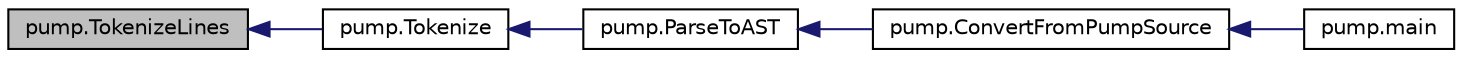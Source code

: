 digraph "pump.TokenizeLines"
{
  edge [fontname="Helvetica",fontsize="10",labelfontname="Helvetica",labelfontsize="10"];
  node [fontname="Helvetica",fontsize="10",shape=record];
  rankdir="LR";
  Node365 [label="pump.TokenizeLines",height=0.2,width=0.4,color="black", fillcolor="grey75", style="filled", fontcolor="black"];
  Node365 -> Node366 [dir="back",color="midnightblue",fontsize="10",style="solid",fontname="Helvetica"];
  Node366 [label="pump.Tokenize",height=0.2,width=0.4,color="black", fillcolor="white", style="filled",URL="$df/d92/namespacepump.html#aa42c23b1c914c0f86a94f2fa32999905"];
  Node366 -> Node367 [dir="back",color="midnightblue",fontsize="10",style="solid",fontname="Helvetica"];
  Node367 [label="pump.ParseToAST",height=0.2,width=0.4,color="black", fillcolor="white", style="filled",URL="$df/d92/namespacepump.html#a56ac10a83a3a875d305c9aae71fc0549"];
  Node367 -> Node368 [dir="back",color="midnightblue",fontsize="10",style="solid",fontname="Helvetica"];
  Node368 [label="pump.ConvertFromPumpSource",height=0.2,width=0.4,color="black", fillcolor="white", style="filled",URL="$df/d92/namespacepump.html#a568fe53d1443489ac15bac4a0f9faf91"];
  Node368 -> Node369 [dir="back",color="midnightblue",fontsize="10",style="solid",fontname="Helvetica"];
  Node369 [label="pump.main",height=0.2,width=0.4,color="black", fillcolor="white", style="filled",URL="$df/d92/namespacepump.html#abcf26971f7bdbad77c2c168c110312df"];
}
